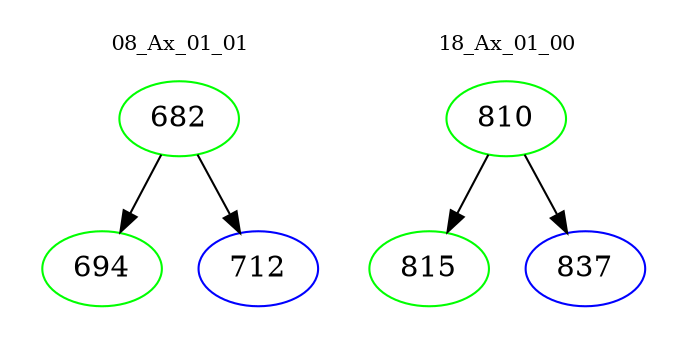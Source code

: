 digraph{
subgraph cluster_0 {
color = white
label = "08_Ax_01_01";
fontsize=10;
T0_682 [label="682", color="green"]
T0_682 -> T0_694 [color="black"]
T0_694 [label="694", color="green"]
T0_682 -> T0_712 [color="black"]
T0_712 [label="712", color="blue"]
}
subgraph cluster_1 {
color = white
label = "18_Ax_01_00";
fontsize=10;
T1_810 [label="810", color="green"]
T1_810 -> T1_815 [color="black"]
T1_815 [label="815", color="green"]
T1_810 -> T1_837 [color="black"]
T1_837 [label="837", color="blue"]
}
}
